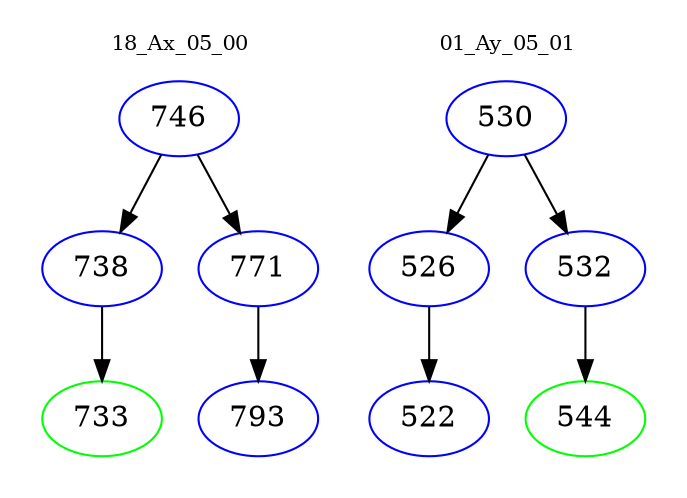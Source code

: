 digraph{
subgraph cluster_0 {
color = white
label = "18_Ax_05_00";
fontsize=10;
T0_746 [label="746", color="blue"]
T0_746 -> T0_738 [color="black"]
T0_738 [label="738", color="blue"]
T0_738 -> T0_733 [color="black"]
T0_733 [label="733", color="green"]
T0_746 -> T0_771 [color="black"]
T0_771 [label="771", color="blue"]
T0_771 -> T0_793 [color="black"]
T0_793 [label="793", color="blue"]
}
subgraph cluster_1 {
color = white
label = "01_Ay_05_01";
fontsize=10;
T1_530 [label="530", color="blue"]
T1_530 -> T1_526 [color="black"]
T1_526 [label="526", color="blue"]
T1_526 -> T1_522 [color="black"]
T1_522 [label="522", color="blue"]
T1_530 -> T1_532 [color="black"]
T1_532 [label="532", color="blue"]
T1_532 -> T1_544 [color="black"]
T1_544 [label="544", color="green"]
}
}
